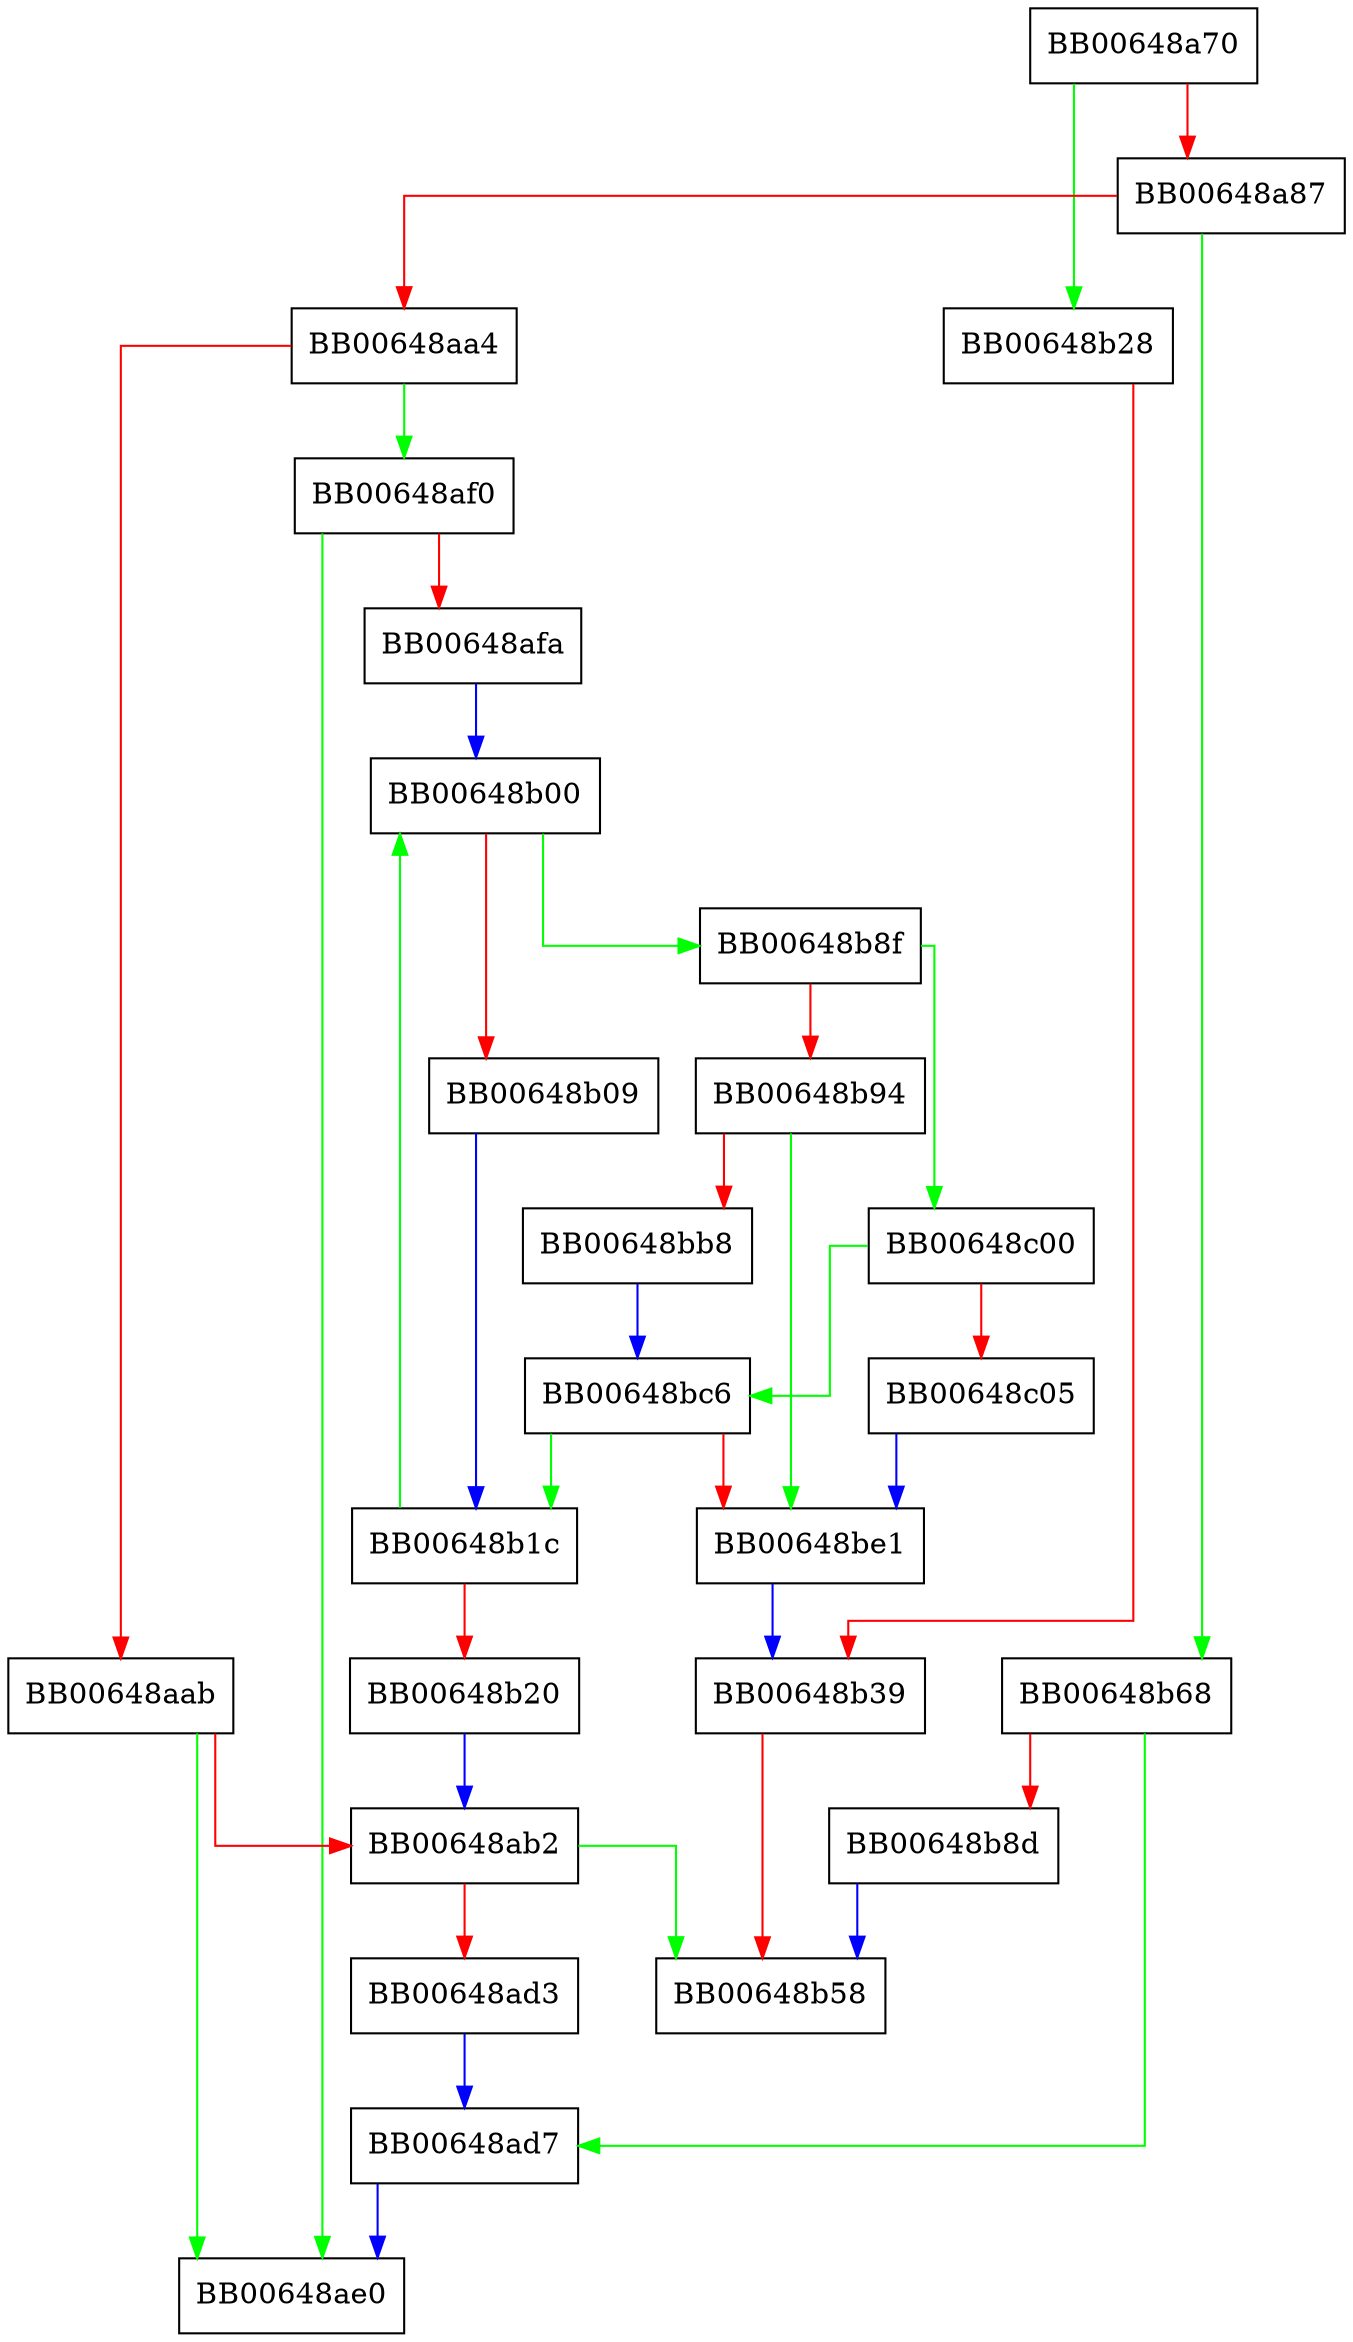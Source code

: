 digraph sk_reserve {
  node [shape="box"];
  graph [splines=ortho];
  BB00648a70 -> BB00648b28 [color="green"];
  BB00648a70 -> BB00648a87 [color="red"];
  BB00648a87 -> BB00648b68 [color="green"];
  BB00648a87 -> BB00648aa4 [color="red"];
  BB00648aa4 -> BB00648af0 [color="green"];
  BB00648aa4 -> BB00648aab [color="red"];
  BB00648aab -> BB00648ae0 [color="green"];
  BB00648aab -> BB00648ab2 [color="red"];
  BB00648ab2 -> BB00648b58 [color="green"];
  BB00648ab2 -> BB00648ad3 [color="red"];
  BB00648ad3 -> BB00648ad7 [color="blue"];
  BB00648ad7 -> BB00648ae0 [color="blue"];
  BB00648af0 -> BB00648ae0 [color="green"];
  BB00648af0 -> BB00648afa [color="red"];
  BB00648afa -> BB00648b00 [color="blue"];
  BB00648b00 -> BB00648b8f [color="green"];
  BB00648b00 -> BB00648b09 [color="red"];
  BB00648b09 -> BB00648b1c [color="blue"];
  BB00648b1c -> BB00648b00 [color="green"];
  BB00648b1c -> BB00648b20 [color="red"];
  BB00648b20 -> BB00648ab2 [color="blue"];
  BB00648b28 -> BB00648b39 [color="red"];
  BB00648b39 -> BB00648b58 [color="red"];
  BB00648b68 -> BB00648ad7 [color="green"];
  BB00648b68 -> BB00648b8d [color="red"];
  BB00648b8d -> BB00648b58 [color="blue"];
  BB00648b8f -> BB00648c00 [color="green"];
  BB00648b8f -> BB00648b94 [color="red"];
  BB00648b94 -> BB00648be1 [color="green"];
  BB00648b94 -> BB00648bb8 [color="red"];
  BB00648bb8 -> BB00648bc6 [color="blue"];
  BB00648bc6 -> BB00648b1c [color="green"];
  BB00648bc6 -> BB00648be1 [color="red"];
  BB00648be1 -> BB00648b39 [color="blue"];
  BB00648c00 -> BB00648bc6 [color="green"];
  BB00648c00 -> BB00648c05 [color="red"];
  BB00648c05 -> BB00648be1 [color="blue"];
}